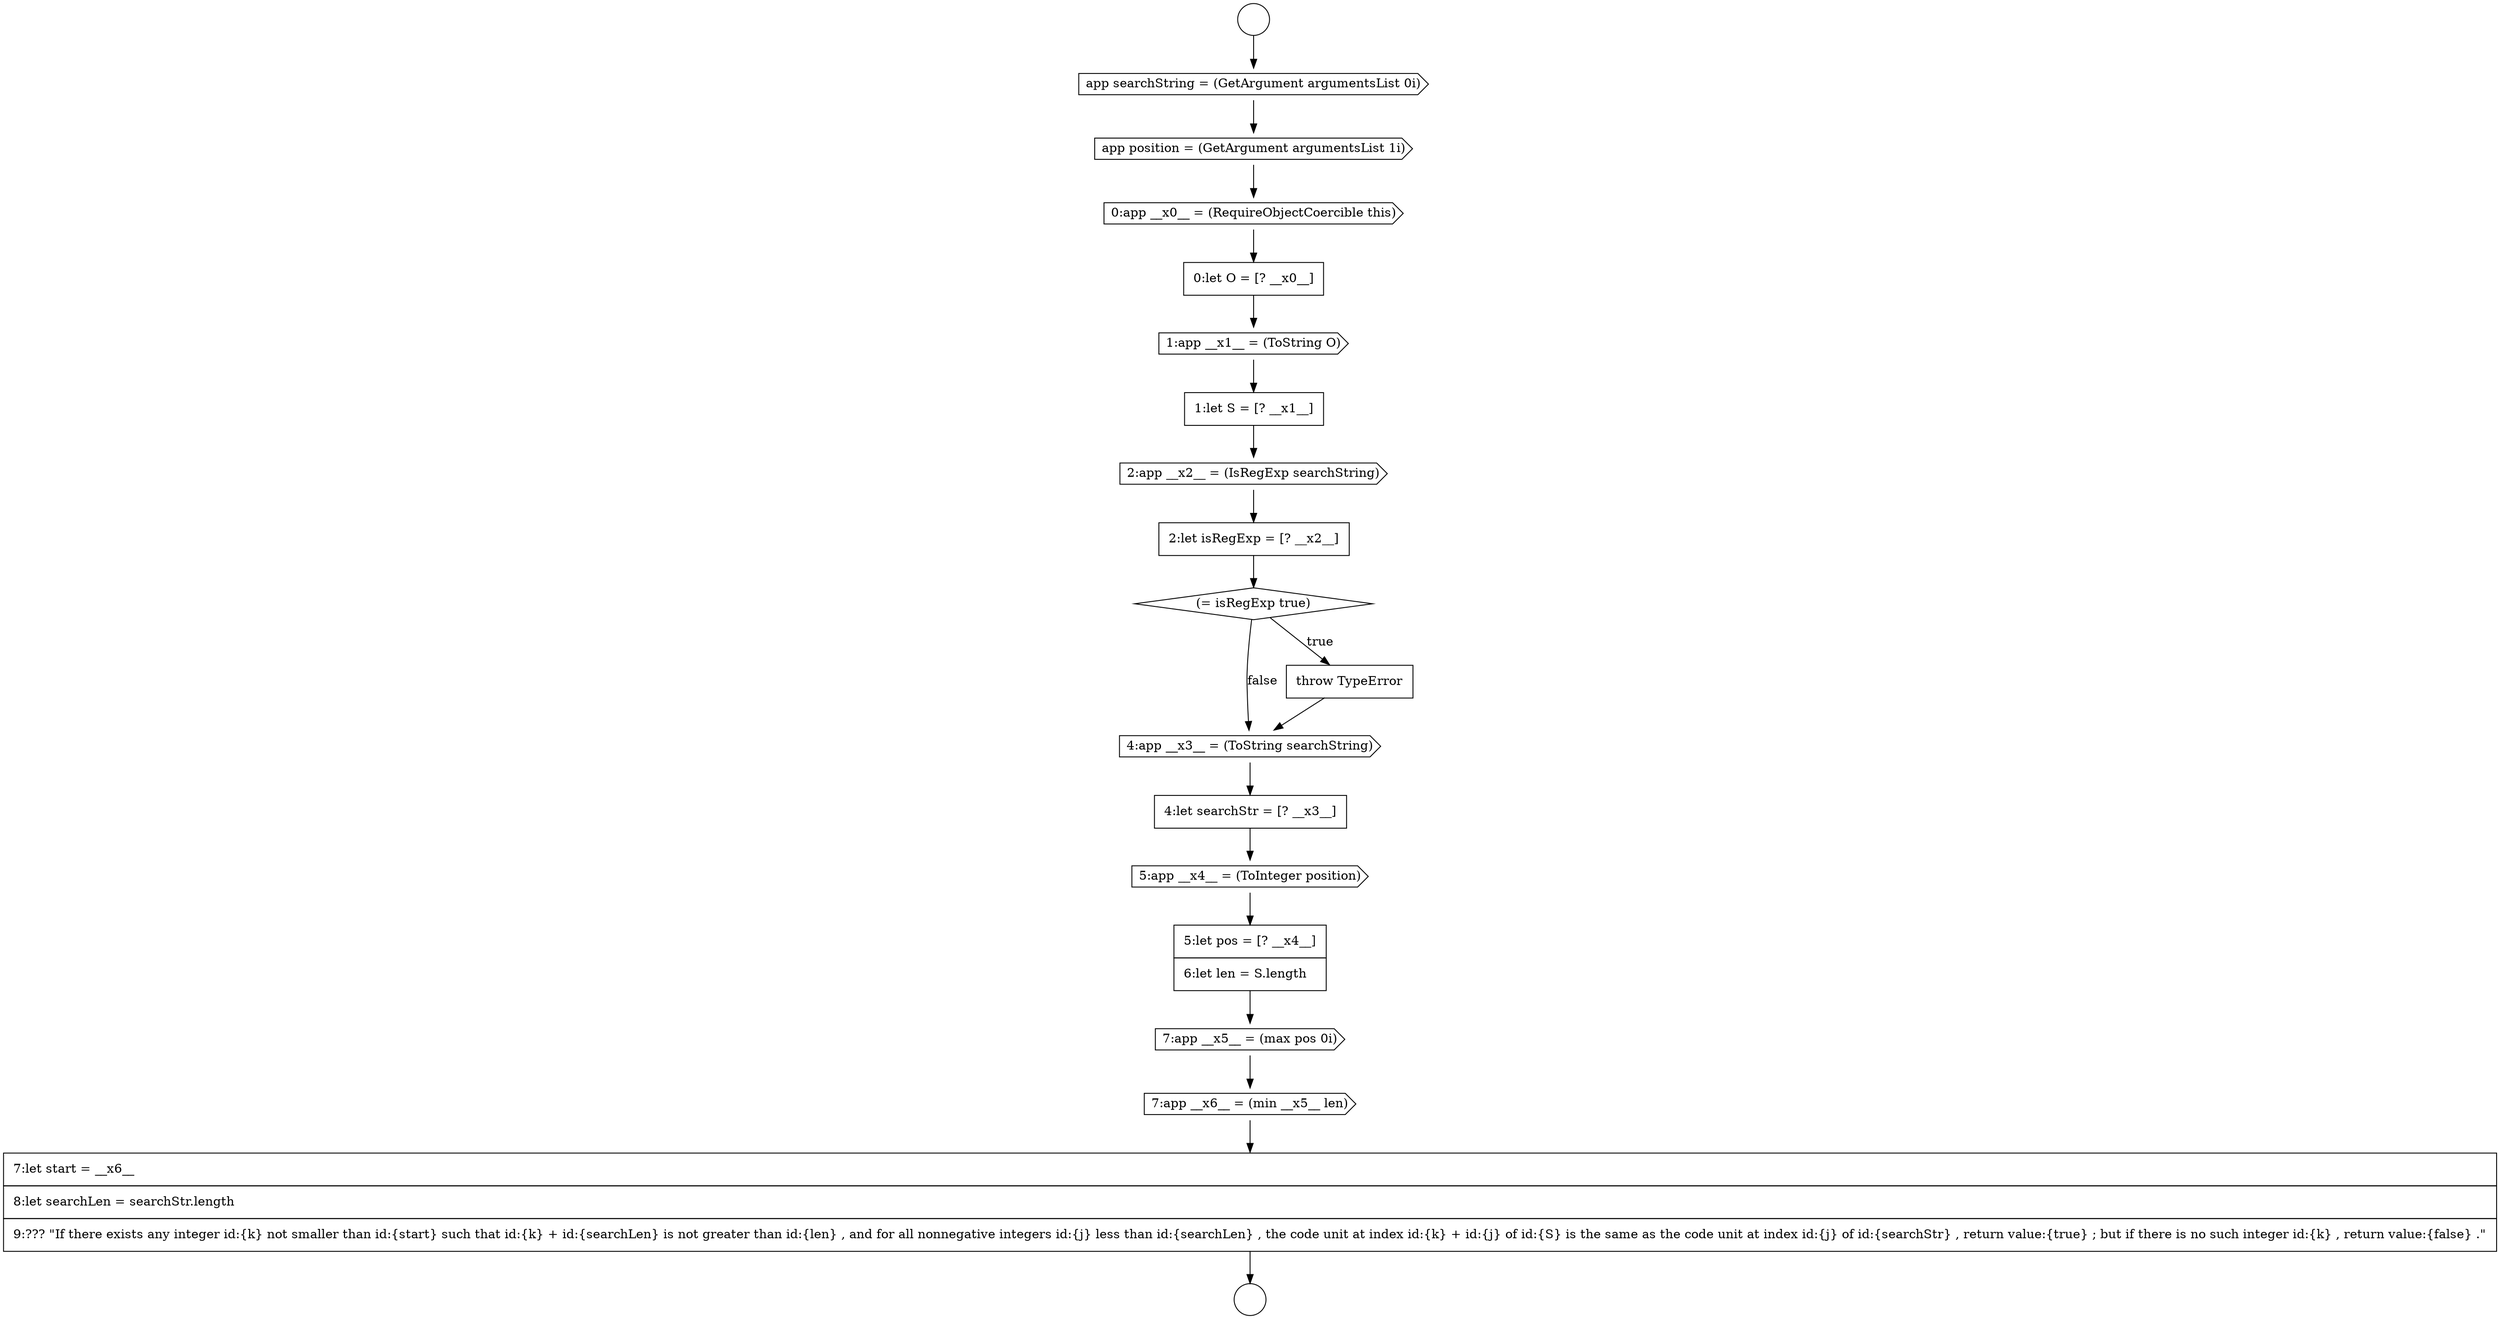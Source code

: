 digraph {
  node12299 [shape=cds, label=<<font color="black">7:app __x5__ = (max pos 0i)</font>> color="black" fillcolor="white" style=filled]
  node12286 [shape=cds, label=<<font color="black">app position = (GetArgument argumentsList 1i)</font>> color="black" fillcolor="white" style=filled]
  node12291 [shape=cds, label=<<font color="black">2:app __x2__ = (IsRegExp searchString)</font>> color="black" fillcolor="white" style=filled]
  node12296 [shape=none, margin=0, label=<<font color="black">
    <table border="0" cellborder="1" cellspacing="0" cellpadding="10">
      <tr><td align="left">4:let searchStr = [? __x3__]</td></tr>
    </table>
  </font>> color="black" fillcolor="white" style=filled]
  node12300 [shape=cds, label=<<font color="black">7:app __x6__ = (min __x5__ len)</font>> color="black" fillcolor="white" style=filled]
  node12301 [shape=none, margin=0, label=<<font color="black">
    <table border="0" cellborder="1" cellspacing="0" cellpadding="10">
      <tr><td align="left">7:let start = __x6__</td></tr>
      <tr><td align="left">8:let searchLen = searchStr.length</td></tr>
      <tr><td align="left">9:??? &quot;If there exists any integer id:{k} not smaller than id:{start} such that id:{k} + id:{searchLen} is not greater than id:{len} , and for all nonnegative integers id:{j} less than id:{searchLen} , the code unit at index id:{k} + id:{j} of id:{S} is the same as the code unit at index id:{j} of id:{searchStr} , return value:{true} ; but if there is no such integer id:{k} , return value:{false} .&quot;</td></tr>
    </table>
  </font>> color="black" fillcolor="white" style=filled]
  node12297 [shape=cds, label=<<font color="black">5:app __x4__ = (ToInteger position)</font>> color="black" fillcolor="white" style=filled]
  node12284 [shape=circle label=" " color="black" fillcolor="white" style=filled]
  node12289 [shape=cds, label=<<font color="black">1:app __x1__ = (ToString O)</font>> color="black" fillcolor="white" style=filled]
  node12298 [shape=none, margin=0, label=<<font color="black">
    <table border="0" cellborder="1" cellspacing="0" cellpadding="10">
      <tr><td align="left">5:let pos = [? __x4__]</td></tr>
      <tr><td align="left">6:let len = S.length</td></tr>
    </table>
  </font>> color="black" fillcolor="white" style=filled]
  node12295 [shape=cds, label=<<font color="black">4:app __x3__ = (ToString searchString)</font>> color="black" fillcolor="white" style=filled]
  node12290 [shape=none, margin=0, label=<<font color="black">
    <table border="0" cellborder="1" cellspacing="0" cellpadding="10">
      <tr><td align="left">1:let S = [? __x1__]</td></tr>
    </table>
  </font>> color="black" fillcolor="white" style=filled]
  node12287 [shape=cds, label=<<font color="black">0:app __x0__ = (RequireObjectCoercible this)</font>> color="black" fillcolor="white" style=filled]
  node12288 [shape=none, margin=0, label=<<font color="black">
    <table border="0" cellborder="1" cellspacing="0" cellpadding="10">
      <tr><td align="left">0:let O = [? __x0__]</td></tr>
    </table>
  </font>> color="black" fillcolor="white" style=filled]
  node12294 [shape=none, margin=0, label=<<font color="black">
    <table border="0" cellborder="1" cellspacing="0" cellpadding="10">
      <tr><td align="left">throw TypeError</td></tr>
    </table>
  </font>> color="black" fillcolor="white" style=filled]
  node12283 [shape=circle label=" " color="black" fillcolor="white" style=filled]
  node12293 [shape=diamond, label=<<font color="black">(= isRegExp true)</font>> color="black" fillcolor="white" style=filled]
  node12292 [shape=none, margin=0, label=<<font color="black">
    <table border="0" cellborder="1" cellspacing="0" cellpadding="10">
      <tr><td align="left">2:let isRegExp = [? __x2__]</td></tr>
    </table>
  </font>> color="black" fillcolor="white" style=filled]
  node12285 [shape=cds, label=<<font color="black">app searchString = (GetArgument argumentsList 0i)</font>> color="black" fillcolor="white" style=filled]
  node12291 -> node12292 [ color="black"]
  node12288 -> node12289 [ color="black"]
  node12298 -> node12299 [ color="black"]
  node12301 -> node12284 [ color="black"]
  node12287 -> node12288 [ color="black"]
  node12286 -> node12287 [ color="black"]
  node12297 -> node12298 [ color="black"]
  node12300 -> node12301 [ color="black"]
  node12283 -> node12285 [ color="black"]
  node12285 -> node12286 [ color="black"]
  node12293 -> node12294 [label=<<font color="black">true</font>> color="black"]
  node12293 -> node12295 [label=<<font color="black">false</font>> color="black"]
  node12299 -> node12300 [ color="black"]
  node12290 -> node12291 [ color="black"]
  node12289 -> node12290 [ color="black"]
  node12295 -> node12296 [ color="black"]
  node12292 -> node12293 [ color="black"]
  node12296 -> node12297 [ color="black"]
  node12294 -> node12295 [ color="black"]
}
